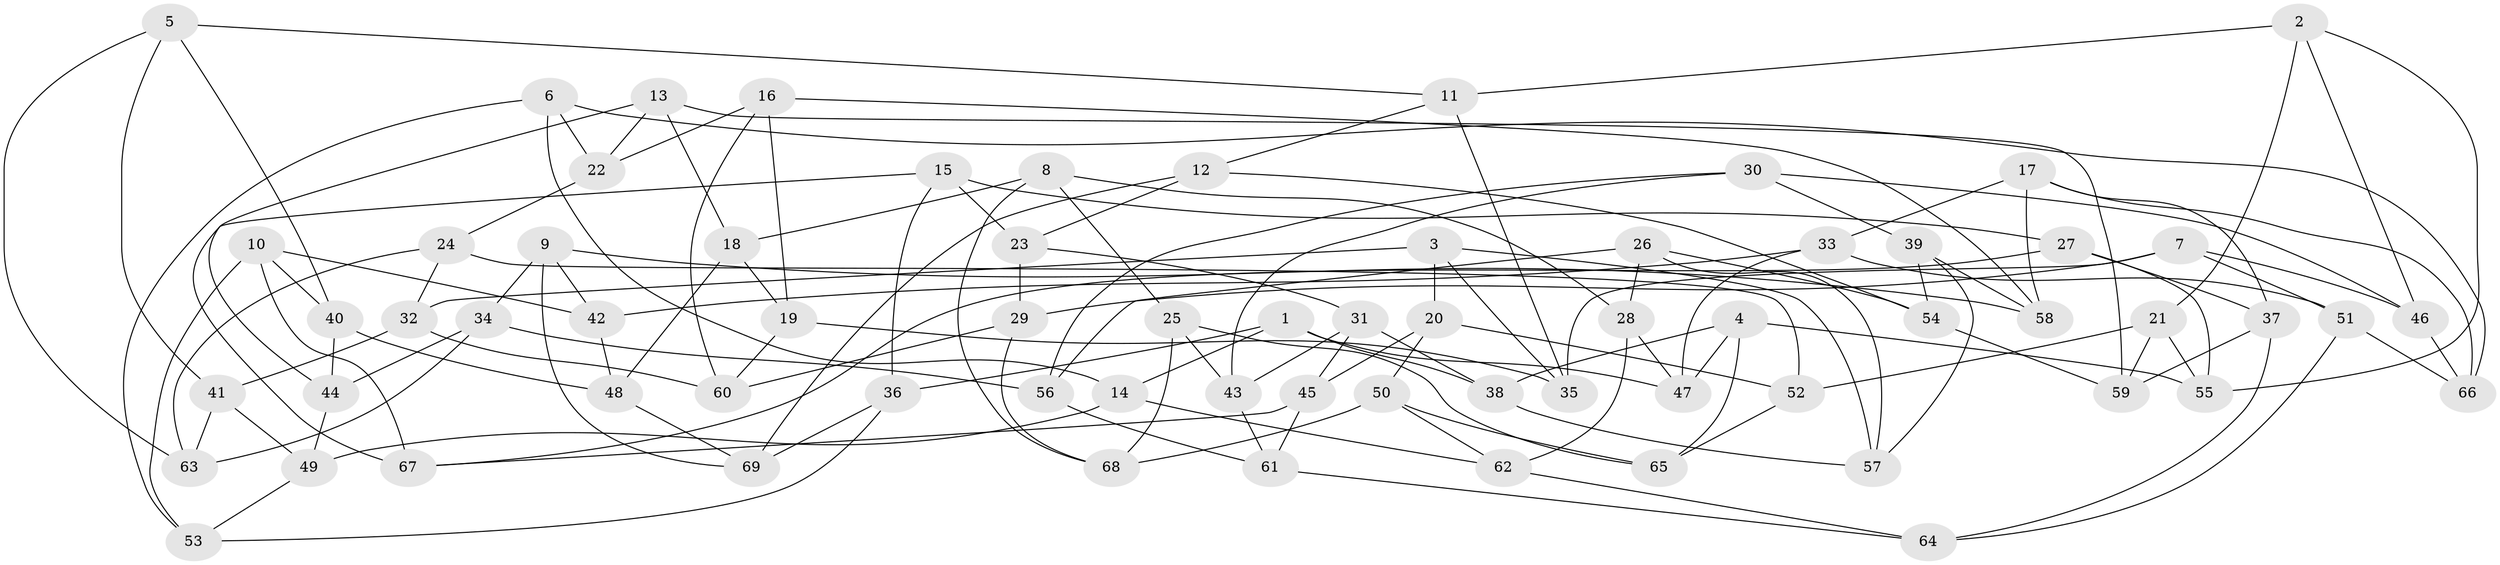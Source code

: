 // Generated by graph-tools (version 1.1) at 2025/37/03/09/25 02:37:47]
// undirected, 69 vertices, 138 edges
graph export_dot {
graph [start="1"]
  node [color=gray90,style=filled];
  1;
  2;
  3;
  4;
  5;
  6;
  7;
  8;
  9;
  10;
  11;
  12;
  13;
  14;
  15;
  16;
  17;
  18;
  19;
  20;
  21;
  22;
  23;
  24;
  25;
  26;
  27;
  28;
  29;
  30;
  31;
  32;
  33;
  34;
  35;
  36;
  37;
  38;
  39;
  40;
  41;
  42;
  43;
  44;
  45;
  46;
  47;
  48;
  49;
  50;
  51;
  52;
  53;
  54;
  55;
  56;
  57;
  58;
  59;
  60;
  61;
  62;
  63;
  64;
  65;
  66;
  67;
  68;
  69;
  1 -- 47;
  1 -- 36;
  1 -- 38;
  1 -- 14;
  2 -- 11;
  2 -- 46;
  2 -- 21;
  2 -- 55;
  3 -- 32;
  3 -- 20;
  3 -- 57;
  3 -- 35;
  4 -- 55;
  4 -- 47;
  4 -- 38;
  4 -- 65;
  5 -- 41;
  5 -- 40;
  5 -- 63;
  5 -- 11;
  6 -- 22;
  6 -- 14;
  6 -- 66;
  6 -- 53;
  7 -- 29;
  7 -- 46;
  7 -- 51;
  7 -- 35;
  8 -- 68;
  8 -- 25;
  8 -- 28;
  8 -- 18;
  9 -- 58;
  9 -- 42;
  9 -- 34;
  9 -- 69;
  10 -- 67;
  10 -- 53;
  10 -- 40;
  10 -- 42;
  11 -- 35;
  11 -- 12;
  12 -- 23;
  12 -- 54;
  12 -- 69;
  13 -- 44;
  13 -- 22;
  13 -- 18;
  13 -- 59;
  14 -- 49;
  14 -- 62;
  15 -- 27;
  15 -- 67;
  15 -- 23;
  15 -- 36;
  16 -- 19;
  16 -- 22;
  16 -- 58;
  16 -- 60;
  17 -- 58;
  17 -- 37;
  17 -- 66;
  17 -- 33;
  18 -- 19;
  18 -- 48;
  19 -- 60;
  19 -- 35;
  20 -- 52;
  20 -- 50;
  20 -- 45;
  21 -- 59;
  21 -- 55;
  21 -- 52;
  22 -- 24;
  23 -- 31;
  23 -- 29;
  24 -- 52;
  24 -- 32;
  24 -- 63;
  25 -- 65;
  25 -- 43;
  25 -- 68;
  26 -- 56;
  26 -- 28;
  26 -- 54;
  26 -- 57;
  27 -- 67;
  27 -- 37;
  27 -- 55;
  28 -- 47;
  28 -- 62;
  29 -- 68;
  29 -- 60;
  30 -- 56;
  30 -- 46;
  30 -- 43;
  30 -- 39;
  31 -- 43;
  31 -- 45;
  31 -- 38;
  32 -- 60;
  32 -- 41;
  33 -- 51;
  33 -- 47;
  33 -- 42;
  34 -- 63;
  34 -- 44;
  34 -- 56;
  36 -- 53;
  36 -- 69;
  37 -- 59;
  37 -- 64;
  38 -- 57;
  39 -- 54;
  39 -- 58;
  39 -- 57;
  40 -- 48;
  40 -- 44;
  41 -- 63;
  41 -- 49;
  42 -- 48;
  43 -- 61;
  44 -- 49;
  45 -- 61;
  45 -- 67;
  46 -- 66;
  48 -- 69;
  49 -- 53;
  50 -- 68;
  50 -- 65;
  50 -- 62;
  51 -- 66;
  51 -- 64;
  52 -- 65;
  54 -- 59;
  56 -- 61;
  61 -- 64;
  62 -- 64;
}
